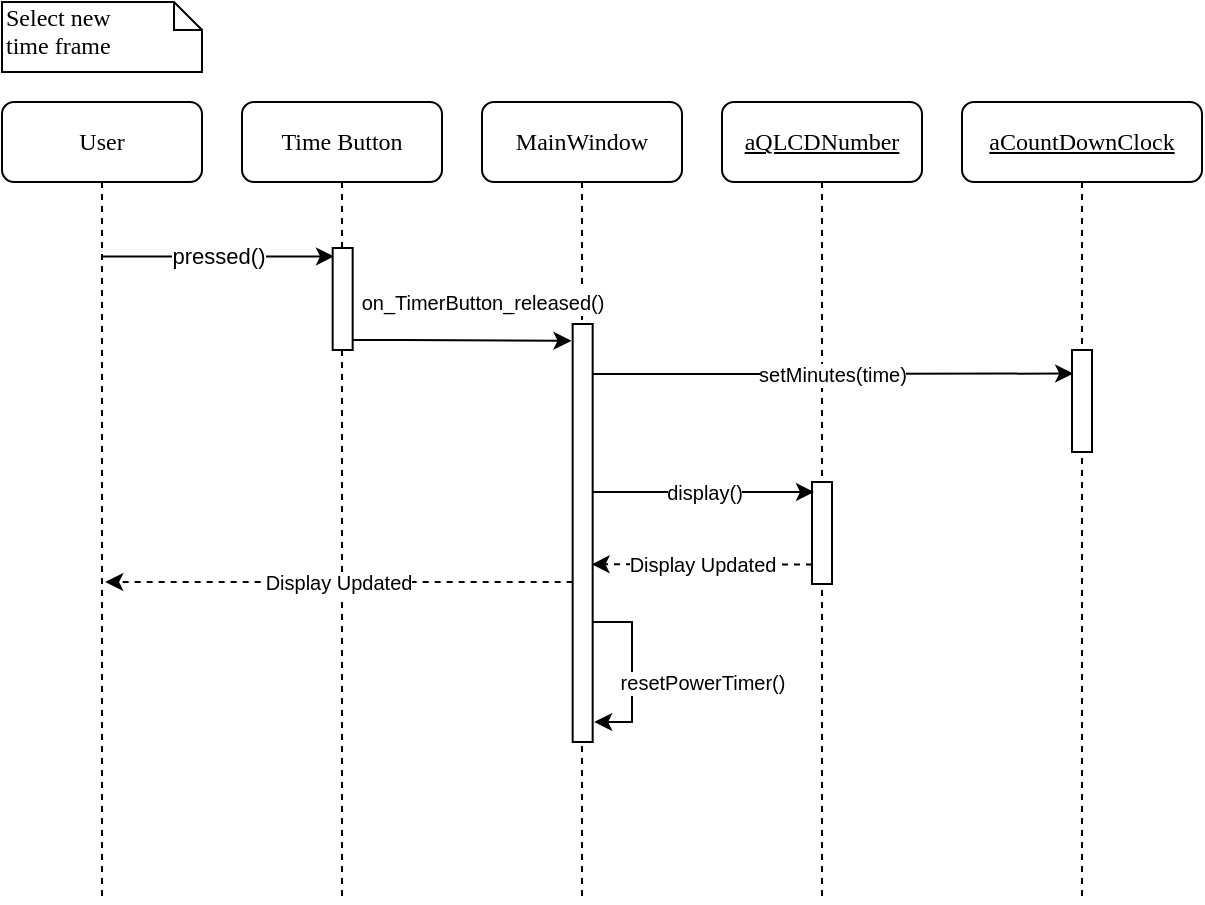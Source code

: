 <mxfile version="15.8.8" type="device"><diagram id="1R1ui4r-0YNJeIYjjSAm" name="Page-1"><mxGraphModel dx="716" dy="377" grid="1" gridSize="10" guides="1" tooltips="1" connect="1" arrows="1" fold="1" page="1" pageScale="1" pageWidth="850" pageHeight="1100" math="0" shadow="0"><root><mxCell id="0"/><mxCell id="1" parent="0"/><mxCell id="C5fTQc-HsFDx0OtSWbKe-1" value="MainWindow" style="shape=umlLifeline;perimeter=lifelinePerimeter;whiteSpace=wrap;html=1;container=1;collapsible=0;recursiveResize=0;outlineConnect=0;rounded=1;shadow=0;comic=0;labelBackgroundColor=none;strokeWidth=1;fontFamily=Verdana;fontSize=12;align=center;" parent="1" vertex="1"><mxGeometry x="280" y="120" width="100" height="400" as="geometry"/></mxCell><mxCell id="C5fTQc-HsFDx0OtSWbKe-3" value="&lt;u&gt;aCountDownClock&lt;/u&gt;" style="shape=umlLifeline;perimeter=lifelinePerimeter;whiteSpace=wrap;html=1;container=1;collapsible=0;recursiveResize=0;outlineConnect=0;rounded=1;shadow=0;comic=0;labelBackgroundColor=none;strokeWidth=1;fontFamily=Verdana;fontSize=12;align=center;" parent="1" vertex="1"><mxGeometry x="520" y="120" width="120" height="400" as="geometry"/></mxCell><mxCell id="C5fTQc-HsFDx0OtSWbKe-18" value="" style="html=1;points=[];perimeter=orthogonalPerimeter;rounded=0;shadow=0;comic=0;labelBackgroundColor=none;strokeWidth=1;fontFamily=Verdana;fontSize=12;align=center;" parent="C5fTQc-HsFDx0OtSWbKe-3" vertex="1"><mxGeometry x="55.0" y="124" width="10" height="51" as="geometry"/></mxCell><mxCell id="C5fTQc-HsFDx0OtSWbKe-5" value="User" style="shape=umlLifeline;perimeter=lifelinePerimeter;whiteSpace=wrap;html=1;container=1;collapsible=0;recursiveResize=0;outlineConnect=0;rounded=1;shadow=0;comic=0;labelBackgroundColor=none;strokeWidth=1;fontFamily=Verdana;fontSize=12;align=center;" parent="1" vertex="1"><mxGeometry x="40" y="120" width="100" height="400" as="geometry"/></mxCell><mxCell id="C5fTQc-HsFDx0OtSWbKe-6" value="Select new &lt;br&gt;time frame" style="shape=note;whiteSpace=wrap;html=1;size=14;verticalAlign=top;align=left;spacingTop=-6;rounded=0;shadow=0;comic=0;labelBackgroundColor=none;strokeWidth=1;fontFamily=Verdana;fontSize=12;fillColor=default;strokeColor=default;fontColor=default;" parent="1" vertex="1"><mxGeometry x="40" y="70" width="100" height="35" as="geometry"/></mxCell><mxCell id="C5fTQc-HsFDx0OtSWbKe-7" value="Time Button" style="shape=umlLifeline;perimeter=lifelinePerimeter;whiteSpace=wrap;html=1;container=1;collapsible=0;recursiveResize=0;outlineConnect=0;rounded=1;shadow=0;comic=0;labelBackgroundColor=none;strokeWidth=1;fontFamily=Verdana;fontSize=12;align=center;" parent="1" vertex="1"><mxGeometry x="160" y="120" width="100" height="400" as="geometry"/></mxCell><mxCell id="C5fTQc-HsFDx0OtSWbKe-8" value="" style="html=1;points=[];perimeter=orthogonalPerimeter;rounded=0;shadow=0;comic=0;labelBackgroundColor=none;strokeWidth=1;fontFamily=Verdana;fontSize=12;align=center;" parent="C5fTQc-HsFDx0OtSWbKe-7" vertex="1"><mxGeometry x="165.33" y="111" width="10" height="209" as="geometry"/></mxCell><mxCell id="C5fTQc-HsFDx0OtSWbKe-9" value="" style="html=1;points=[];perimeter=orthogonalPerimeter;rounded=0;shadow=0;comic=0;labelBackgroundColor=none;strokeWidth=1;fontFamily=Verdana;fontSize=12;align=center;" parent="C5fTQc-HsFDx0OtSWbKe-7" vertex="1"><mxGeometry x="45.33" y="73" width="10" height="51" as="geometry"/></mxCell><mxCell id="C5fTQc-HsFDx0OtSWbKe-10" value="&lt;font style=&quot;font-size: 10px&quot;&gt;on_TimerButton_released()&lt;/font&gt;" style="edgeStyle=orthogonalEdgeStyle;rounded=0;orthogonalLoop=1;jettySize=auto;html=1;entryX=-0.06;entryY=0.067;entryDx=0;entryDy=0;entryPerimeter=0;" parent="C5fTQc-HsFDx0OtSWbKe-7" edge="1"><mxGeometry x="0.18" y="19" relative="1" as="geometry"><mxPoint x="55.33" y="119" as="sourcePoint"/><mxPoint x="164.73" y="119.417" as="targetPoint"/><Array as="points"><mxPoint x="80.33" y="119"/><mxPoint x="80.33" y="119"/></Array><mxPoint as="offset"/></mxGeometry></mxCell><mxCell id="MxResYLIphtkrkSPOstL-6" value="resetPowerTimer()" style="edgeStyle=orthogonalEdgeStyle;rounded=0;orthogonalLoop=1;jettySize=auto;html=1;entryX=1.081;entryY=0.954;entryDx=0;entryDy=0;entryPerimeter=0;fontSize=10;" edge="1" parent="C5fTQc-HsFDx0OtSWbKe-7" source="C5fTQc-HsFDx0OtSWbKe-8" target="C5fTQc-HsFDx0OtSWbKe-8"><mxGeometry x="0.117" y="35" relative="1" as="geometry"><Array as="points"><mxPoint x="195" y="260"/><mxPoint x="195" y="310"/><mxPoint x="176" y="310"/></Array><mxPoint as="offset"/></mxGeometry></mxCell><mxCell id="C5fTQc-HsFDx0OtSWbKe-11" value="pressed()" style="endArrow=classic;html=1;rounded=0;entryX=0.067;entryY=0.2;entryDx=0;entryDy=0;entryPerimeter=0;" parent="1" edge="1"><mxGeometry width="50" height="50" relative="1" as="geometry"><mxPoint x="89.929" y="197.2" as="sourcePoint"/><mxPoint x="206" y="197.2" as="targetPoint"/></mxGeometry></mxCell><mxCell id="C5fTQc-HsFDx0OtSWbKe-17" value="&lt;u&gt;aQLCDNumber&lt;/u&gt;" style="shape=umlLifeline;perimeter=lifelinePerimeter;whiteSpace=wrap;html=1;container=1;collapsible=0;recursiveResize=0;outlineConnect=0;rounded=1;shadow=0;comic=0;labelBackgroundColor=none;strokeWidth=1;fontFamily=Verdana;fontSize=12;align=center;" parent="1" vertex="1"><mxGeometry x="400" y="120" width="100" height="400" as="geometry"/></mxCell><mxCell id="MxResYLIphtkrkSPOstL-2" value="" style="html=1;points=[];perimeter=orthogonalPerimeter;rounded=0;shadow=0;comic=0;labelBackgroundColor=none;strokeWidth=1;fontFamily=Verdana;fontSize=12;align=center;" vertex="1" parent="C5fTQc-HsFDx0OtSWbKe-17"><mxGeometry x="45.0" y="190" width="10" height="51" as="geometry"/></mxCell><mxCell id="MxResYLIphtkrkSPOstL-1" value="setMinutes(time)" style="edgeStyle=orthogonalEdgeStyle;rounded=0;orthogonalLoop=1;jettySize=auto;html=1;entryX=0.06;entryY=0.231;entryDx=0;entryDy=0;entryPerimeter=0;fontSize=10;" edge="1" parent="1" source="C5fTQc-HsFDx0OtSWbKe-8" target="C5fTQc-HsFDx0OtSWbKe-18"><mxGeometry relative="1" as="geometry"><Array as="points"><mxPoint x="370" y="256"/><mxPoint x="370" y="256"/></Array></mxGeometry></mxCell><mxCell id="MxResYLIphtkrkSPOstL-3" value="display()" style="edgeStyle=orthogonalEdgeStyle;rounded=0;orthogonalLoop=1;jettySize=auto;html=1;entryX=0.1;entryY=0.098;entryDx=0;entryDy=0;entryPerimeter=0;fontSize=10;" edge="1" parent="1" source="C5fTQc-HsFDx0OtSWbKe-8" target="MxResYLIphtkrkSPOstL-2"><mxGeometry relative="1" as="geometry"><Array as="points"><mxPoint x="360" y="315"/><mxPoint x="360" y="315"/></Array></mxGeometry></mxCell><mxCell id="MxResYLIphtkrkSPOstL-4" value="Display Updated" style="edgeStyle=orthogonalEdgeStyle;rounded=0;orthogonalLoop=1;jettySize=auto;html=1;entryX=0.947;entryY=0.575;entryDx=0;entryDy=0;entryPerimeter=0;fontSize=10;dashed=1;" edge="1" parent="1" source="MxResYLIphtkrkSPOstL-2" target="C5fTQc-HsFDx0OtSWbKe-8"><mxGeometry relative="1" as="geometry"><Array as="points"><mxPoint x="430" y="352"/></Array></mxGeometry></mxCell><mxCell id="MxResYLIphtkrkSPOstL-5" value="Display Updated" style="edgeStyle=orthogonalEdgeStyle;rounded=0;orthogonalLoop=1;jettySize=auto;html=1;entryX=0.516;entryY=0.45;entryDx=0;entryDy=0;entryPerimeter=0;fontSize=10;dashed=1;" edge="1" parent="1"><mxGeometry relative="1" as="geometry"><mxPoint x="325.33" y="360" as="sourcePoint"/><mxPoint x="91.6" y="360" as="targetPoint"/><Array as="points"><mxPoint x="260" y="360"/><mxPoint x="260" y="360"/></Array></mxGeometry></mxCell></root></mxGraphModel></diagram></mxfile>
